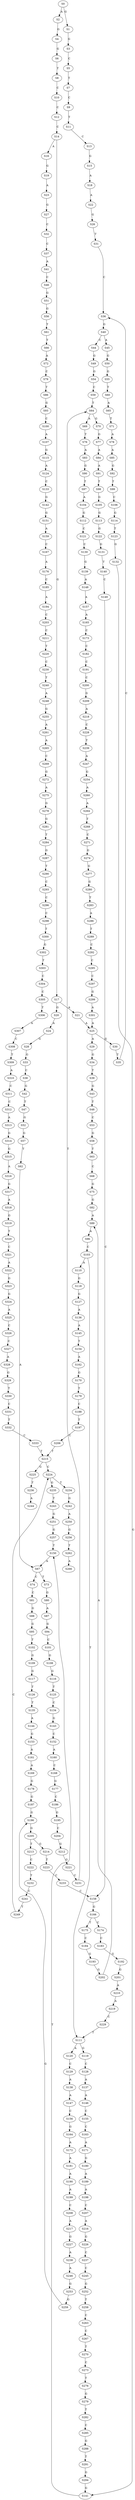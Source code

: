 strict digraph  {
	S0 -> S1 [ label = G ];
	S0 -> S2 [ label = A ];
	S1 -> S3 [ label = G ];
	S2 -> S4 [ label = G ];
	S3 -> S5 [ label = C ];
	S4 -> S6 [ label = G ];
	S5 -> S7 [ label = T ];
	S6 -> S8 [ label = T ];
	S7 -> S9 [ label = C ];
	S8 -> S10 [ label = C ];
	S9 -> S11 [ label = T ];
	S10 -> S12 [ label = C ];
	S11 -> S13 [ label = C ];
	S12 -> S14 [ label = C ];
	S13 -> S15 [ label = G ];
	S14 -> S16 [ label = A ];
	S14 -> S17 [ label = G ];
	S15 -> S18 [ label = A ];
	S16 -> S19 [ label = G ];
	S17 -> S20 [ label = G ];
	S17 -> S21 [ label = A ];
	S18 -> S22 [ label = A ];
	S19 -> S23 [ label = A ];
	S20 -> S24 [ label = A ];
	S21 -> S25 [ label = A ];
	S22 -> S26 [ label = G ];
	S23 -> S27 [ label = G ];
	S24 -> S28 [ label = G ];
	S25 -> S29 [ label = A ];
	S25 -> S30 [ label = G ];
	S26 -> S31 [ label = T ];
	S27 -> S32 [ label = C ];
	S28 -> S33 [ label = G ];
	S29 -> S34 [ label = G ];
	S30 -> S35 [ label = T ];
	S31 -> S36 [ label = C ];
	S32 -> S37 [ label = C ];
	S33 -> S38 [ label = C ];
	S34 -> S39 [ label = T ];
	S35 -> S36 [ label = C ];
	S36 -> S40 [ label = G ];
	S37 -> S41 [ label = A ];
	S38 -> S42 [ label = G ];
	S39 -> S43 [ label = G ];
	S40 -> S44 [ label = C ];
	S40 -> S45 [ label = A ];
	S41 -> S46 [ label = C ];
	S42 -> S47 [ label = T ];
	S43 -> S48 [ label = T ];
	S44 -> S49 [ label = G ];
	S45 -> S50 [ label = G ];
	S46 -> S51 [ label = G ];
	S47 -> S52 [ label = G ];
	S48 -> S53 [ label = C ];
	S49 -> S54 [ label = G ];
	S50 -> S55 [ label = G ];
	S51 -> S56 [ label = G ];
	S52 -> S57 [ label = G ];
	S53 -> S58 [ label = G ];
	S54 -> S59 [ label = C ];
	S55 -> S60 [ label = T ];
	S56 -> S61 [ label = T ];
	S57 -> S62 [ label = T ];
	S58 -> S63 [ label = T ];
	S59 -> S64 [ label = T ];
	S60 -> S65 [ label = A ];
	S61 -> S66 [ label = T ];
	S62 -> S67 [ label = A ];
	S63 -> S68 [ label = C ];
	S64 -> S69 [ label = A ];
	S64 -> S70 [ label = G ];
	S65 -> S71 [ label = T ];
	S66 -> S72 [ label = A ];
	S67 -> S73 [ label = T ];
	S67 -> S74 [ label = C ];
	S68 -> S75 [ label = G ];
	S69 -> S76 [ label = T ];
	S70 -> S77 [ label = G ];
	S71 -> S78 [ label = A ];
	S72 -> S79 [ label = C ];
	S73 -> S80 [ label = G ];
	S74 -> S81 [ label = C ];
	S75 -> S82 [ label = G ];
	S76 -> S83 [ label = A ];
	S77 -> S84 [ label = A ];
	S78 -> S85 [ label = A ];
	S79 -> S86 [ label = T ];
	S80 -> S87 [ label = A ];
	S81 -> S88 [ label = G ];
	S82 -> S89 [ label = A ];
	S83 -> S90 [ label = G ];
	S84 -> S91 [ label = A ];
	S85 -> S92 [ label = G ];
	S86 -> S93 [ label = G ];
	S87 -> S94 [ label = G ];
	S88 -> S95 [ label = G ];
	S89 -> S96 [ label = A ];
	S90 -> S97 [ label = T ];
	S91 -> S98 [ label = T ];
	S92 -> S99 [ label = T ];
	S93 -> S100 [ label = C ];
	S94 -> S101 [ label = C ];
	S95 -> S102 [ label = T ];
	S96 -> S103 [ label = C ];
	S97 -> S104 [ label = A ];
	S98 -> S105 [ label = G ];
	S99 -> S106 [ label = C ];
	S100 -> S107 [ label = A ];
	S101 -> S108 [ label = G ];
	S102 -> S109 [ label = G ];
	S103 -> S110 [ label = A ];
	S103 -> S111 [ label = T ];
	S104 -> S112 [ label = G ];
	S105 -> S113 [ label = G ];
	S106 -> S114 [ label = G ];
	S107 -> S115 [ label = G ];
	S108 -> S116 [ label = G ];
	S109 -> S117 [ label = G ];
	S110 -> S118 [ label = G ];
	S111 -> S119 [ label = G ];
	S111 -> S120 [ label = A ];
	S112 -> S121 [ label = C ];
	S113 -> S122 [ label = G ];
	S114 -> S123 [ label = T ];
	S115 -> S124 [ label = A ];
	S116 -> S125 [ label = T ];
	S117 -> S126 [ label = T ];
	S118 -> S127 [ label = G ];
	S119 -> S128 [ label = C ];
	S120 -> S129 [ label = C ];
	S121 -> S130 [ label = C ];
	S122 -> S131 [ label = G ];
	S123 -> S132 [ label = G ];
	S124 -> S133 [ label = C ];
	S125 -> S134 [ label = C ];
	S126 -> S135 [ label = T ];
	S127 -> S136 [ label = A ];
	S128 -> S137 [ label = A ];
	S129 -> S138 [ label = A ];
	S130 -> S139 [ label = G ];
	S131 -> S140 [ label = T ];
	S132 -> S141 [ label = G ];
	S133 -> S142 [ label = G ];
	S134 -> S143 [ label = G ];
	S135 -> S144 [ label = A ];
	S136 -> S145 [ label = A ];
	S137 -> S146 [ label = A ];
	S138 -> S147 [ label = A ];
	S139 -> S148 [ label = A ];
	S140 -> S149 [ label = C ];
	S141 -> S150 [ label = T ];
	S142 -> S151 [ label = G ];
	S143 -> S152 [ label = C ];
	S144 -> S153 [ label = G ];
	S145 -> S154 [ label = T ];
	S146 -> S155 [ label = C ];
	S147 -> S156 [ label = C ];
	S148 -> S157 [ label = A ];
	S149 -> S158 [ label = C ];
	S150 -> S67 [ label = A ];
	S151 -> S159 [ label = A ];
	S152 -> S160 [ label = A ];
	S153 -> S161 [ label = A ];
	S154 -> S162 [ label = A ];
	S155 -> S163 [ label = C ];
	S156 -> S164 [ label = G ];
	S157 -> S165 [ label = A ];
	S158 -> S166 [ label = G ];
	S159 -> S167 [ label = C ];
	S160 -> S168 [ label = C ];
	S161 -> S169 [ label = A ];
	S162 -> S170 [ label = G ];
	S163 -> S171 [ label = A ];
	S164 -> S172 [ label = A ];
	S165 -> S173 [ label = C ];
	S166 -> S174 [ label = C ];
	S166 -> S175 [ label = T ];
	S167 -> S176 [ label = A ];
	S168 -> S177 [ label = G ];
	S169 -> S178 [ label = G ];
	S170 -> S179 [ label = T ];
	S171 -> S180 [ label = G ];
	S172 -> S181 [ label = A ];
	S173 -> S182 [ label = C ];
	S174 -> S183 [ label = C ];
	S175 -> S184 [ label = C ];
	S176 -> S185 [ label = C ];
	S177 -> S186 [ label = C ];
	S178 -> S187 [ label = G ];
	S179 -> S188 [ label = C ];
	S180 -> S189 [ label = A ];
	S181 -> S190 [ label = A ];
	S182 -> S191 [ label = C ];
	S183 -> S192 [ label = G ];
	S184 -> S193 [ label = G ];
	S185 -> S194 [ label = A ];
	S186 -> S195 [ label = G ];
	S187 -> S196 [ label = G ];
	S188 -> S197 [ label = T ];
	S189 -> S198 [ label = A ];
	S190 -> S199 [ label = A ];
	S191 -> S200 [ label = C ];
	S192 -> S201 [ label = G ];
	S193 -> S202 [ label = G ];
	S194 -> S203 [ label = C ];
	S195 -> S204 [ label = C ];
	S196 -> S205 [ label = G ];
	S197 -> S206 [ label = C ];
	S198 -> S207 [ label = C ];
	S199 -> S208 [ label = C ];
	S200 -> S209 [ label = G ];
	S201 -> S210 [ label = A ];
	S202 -> S89 [ label = A ];
	S203 -> S211 [ label = C ];
	S204 -> S212 [ label = G ];
	S205 -> S213 [ label = T ];
	S205 -> S214 [ label = G ];
	S206 -> S215 [ label = T ];
	S207 -> S216 [ label = A ];
	S208 -> S217 [ label = A ];
	S209 -> S218 [ label = A ];
	S210 -> S219 [ label = A ];
	S211 -> S220 [ label = T ];
	S212 -> S221 [ label = G ];
	S213 -> S222 [ label = C ];
	S214 -> S223 [ label = T ];
	S215 -> S224 [ label = C ];
	S215 -> S225 [ label = G ];
	S216 -> S226 [ label = G ];
	S217 -> S227 [ label = G ];
	S218 -> S228 [ label = C ];
	S219 -> S229 [ label = C ];
	S220 -> S230 [ label = C ];
	S221 -> S231 [ label = C ];
	S222 -> S232 [ label = T ];
	S223 -> S233 [ label = C ];
	S224 -> S234 [ label = T ];
	S224 -> S235 [ label = G ];
	S225 -> S236 [ label = T ];
	S226 -> S237 [ label = C ];
	S227 -> S238 [ label = A ];
	S228 -> S239 [ label = T ];
	S229 -> S111 [ label = T ];
	S230 -> S240 [ label = T ];
	S231 -> S64 [ label = T ];
	S232 -> S241 [ label = C ];
	S233 -> S158 [ label = C ];
	S234 -> S242 [ label = G ];
	S235 -> S243 [ label = T ];
	S236 -> S244 [ label = A ];
	S237 -> S245 [ label = C ];
	S238 -> S246 [ label = A ];
	S239 -> S247 [ label = A ];
	S240 -> S248 [ label = A ];
	S241 -> S249 [ label = T ];
	S242 -> S250 [ label = A ];
	S243 -> S251 [ label = G ];
	S245 -> S252 [ label = G ];
	S246 -> S253 [ label = G ];
	S247 -> S254 [ label = G ];
	S248 -> S255 [ label = G ];
	S249 -> S224 [ label = C ];
	S250 -> S256 [ label = G ];
	S251 -> S257 [ label = G ];
	S252 -> S258 [ label = T ];
	S253 -> S259 [ label = G ];
	S254 -> S260 [ label = A ];
	S255 -> S261 [ label = A ];
	S256 -> S262 [ label = T ];
	S257 -> S150 [ label = T ];
	S258 -> S263 [ label = C ];
	S259 -> S196 [ label = G ];
	S260 -> S264 [ label = A ];
	S261 -> S265 [ label = A ];
	S262 -> S266 [ label = A ];
	S263 -> S267 [ label = C ];
	S264 -> S268 [ label = T ];
	S265 -> S269 [ label = C ];
	S267 -> S270 [ label = T ];
	S268 -> S271 [ label = C ];
	S269 -> S272 [ label = G ];
	S270 -> S273 [ label = C ];
	S271 -> S274 [ label = G ];
	S272 -> S275 [ label = A ];
	S273 -> S276 [ label = T ];
	S274 -> S277 [ label = G ];
	S275 -> S278 [ label = G ];
	S276 -> S279 [ label = G ];
	S277 -> S280 [ label = G ];
	S278 -> S281 [ label = G ];
	S279 -> S282 [ label = T ];
	S280 -> S283 [ label = T ];
	S281 -> S284 [ label = T ];
	S282 -> S285 [ label = C ];
	S283 -> S286 [ label = A ];
	S284 -> S287 [ label = G ];
	S285 -> S288 [ label = G ];
	S286 -> S289 [ label = T ];
	S287 -> S290 [ label = T ];
	S288 -> S291 [ label = T ];
	S289 -> S292 [ label = C ];
	S290 -> S293 [ label = C ];
	S291 -> S294 [ label = G ];
	S292 -> S295 [ label = C ];
	S293 -> S296 [ label = C ];
	S294 -> S141 [ label = G ];
	S295 -> S297 [ label = C ];
	S296 -> S298 [ label = C ];
	S297 -> S299 [ label = G ];
	S298 -> S300 [ label = T ];
	S299 -> S301 [ label = A ];
	S300 -> S302 [ label = G ];
	S301 -> S25 [ label = A ];
	S302 -> S303 [ label = T ];
	S303 -> S304 [ label = C ];
	S304 -> S305 [ label = C ];
	S305 -> S306 [ label = T ];
	S306 -> S307 [ label = A ];
	S307 -> S308 [ label = C ];
	S308 -> S309 [ label = T ];
	S309 -> S310 [ label = A ];
	S310 -> S311 [ label = C ];
	S311 -> S312 [ label = C ];
	S312 -> S313 [ label = A ];
	S313 -> S314 [ label = G ];
	S314 -> S315 [ label = G ];
	S315 -> S316 [ label = A ];
	S316 -> S317 [ label = G ];
	S317 -> S318 [ label = A ];
	S318 -> S319 [ label = G ];
	S319 -> S320 [ label = T ];
	S320 -> S321 [ label = C ];
	S321 -> S322 [ label = A ];
	S322 -> S323 [ label = G ];
	S323 -> S324 [ label = G ];
	S324 -> S325 [ label = A ];
	S325 -> S326 [ label = C ];
	S326 -> S327 [ label = C ];
	S327 -> S328 [ label = A ];
	S328 -> S329 [ label = G ];
	S329 -> S330 [ label = T ];
	S330 -> S331 [ label = C ];
	S331 -> S332 [ label = T ];
	S332 -> S333 [ label = C ];
	S333 -> S215 [ label = T ];
}
